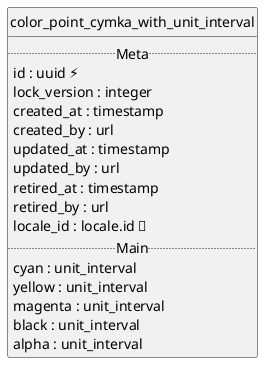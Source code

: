 @startuml uml
skinparam monochrome true
skinparam linetype ortho
hide circle

entity color_point_cymka_with_unit_interval {
  .. Meta ..
  id : uuid ⚡
  lock_version : integer
  created_at : timestamp
  created_by : url
  updated_at : timestamp
  updated_by : url
  retired_at : timestamp
  retired_by : url
  locale_id : locale.id 🔑
  .. Main ..
  cyan : unit_interval
  yellow : unit_interval
  magenta : unit_interval
  black : unit_interval
  alpha : unit_interval
}

@enduml
